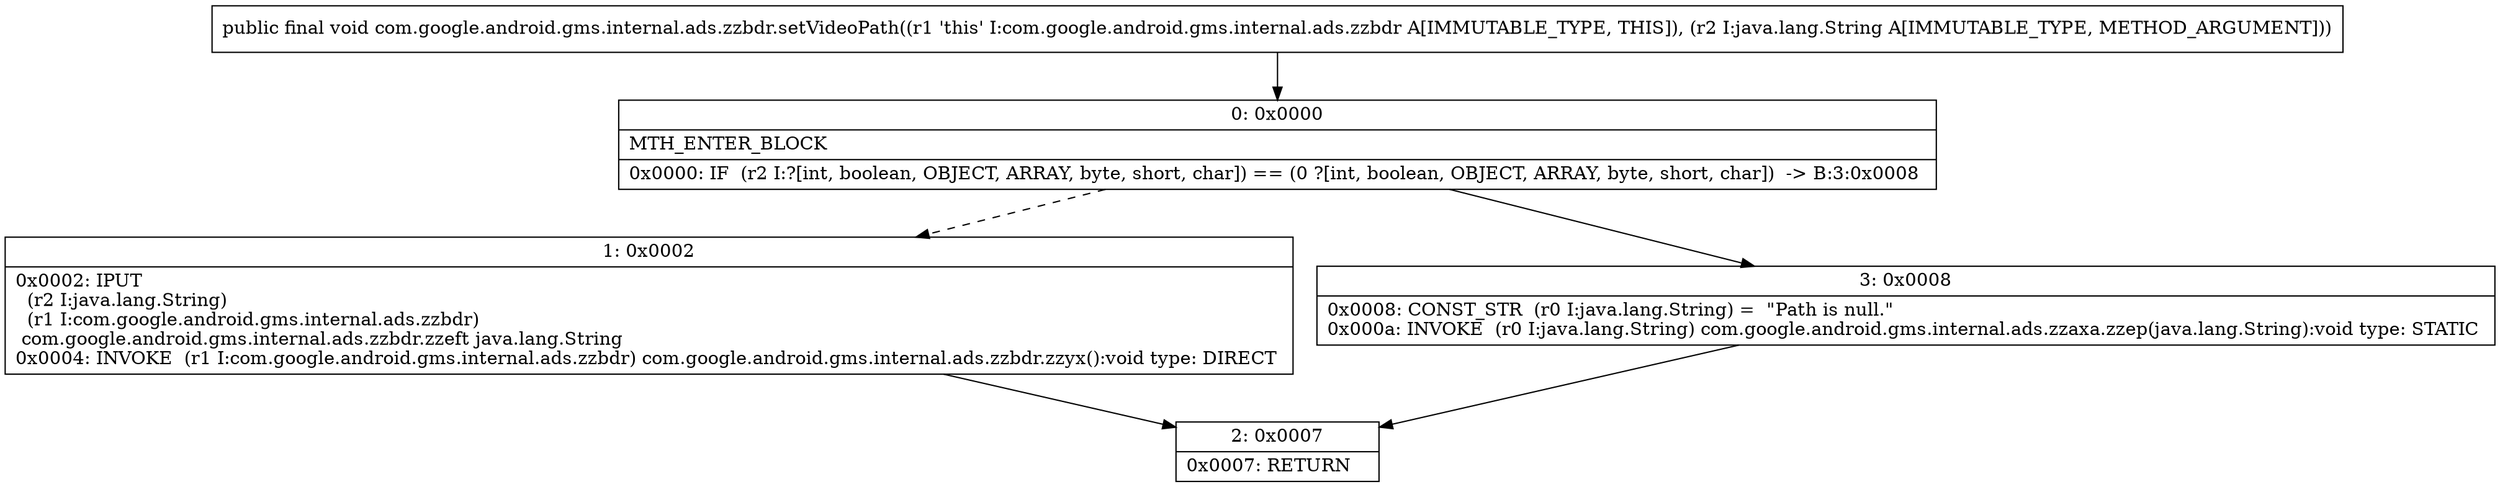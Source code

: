 digraph "CFG forcom.google.android.gms.internal.ads.zzbdr.setVideoPath(Ljava\/lang\/String;)V" {
Node_0 [shape=record,label="{0\:\ 0x0000|MTH_ENTER_BLOCK\l|0x0000: IF  (r2 I:?[int, boolean, OBJECT, ARRAY, byte, short, char]) == (0 ?[int, boolean, OBJECT, ARRAY, byte, short, char])  \-\> B:3:0x0008 \l}"];
Node_1 [shape=record,label="{1\:\ 0x0002|0x0002: IPUT  \l  (r2 I:java.lang.String)\l  (r1 I:com.google.android.gms.internal.ads.zzbdr)\l com.google.android.gms.internal.ads.zzbdr.zzeft java.lang.String \l0x0004: INVOKE  (r1 I:com.google.android.gms.internal.ads.zzbdr) com.google.android.gms.internal.ads.zzbdr.zzyx():void type: DIRECT \l}"];
Node_2 [shape=record,label="{2\:\ 0x0007|0x0007: RETURN   \l}"];
Node_3 [shape=record,label="{3\:\ 0x0008|0x0008: CONST_STR  (r0 I:java.lang.String) =  \"Path is null.\" \l0x000a: INVOKE  (r0 I:java.lang.String) com.google.android.gms.internal.ads.zzaxa.zzep(java.lang.String):void type: STATIC \l}"];
MethodNode[shape=record,label="{public final void com.google.android.gms.internal.ads.zzbdr.setVideoPath((r1 'this' I:com.google.android.gms.internal.ads.zzbdr A[IMMUTABLE_TYPE, THIS]), (r2 I:java.lang.String A[IMMUTABLE_TYPE, METHOD_ARGUMENT])) }"];
MethodNode -> Node_0;
Node_0 -> Node_1[style=dashed];
Node_0 -> Node_3;
Node_1 -> Node_2;
Node_3 -> Node_2;
}

